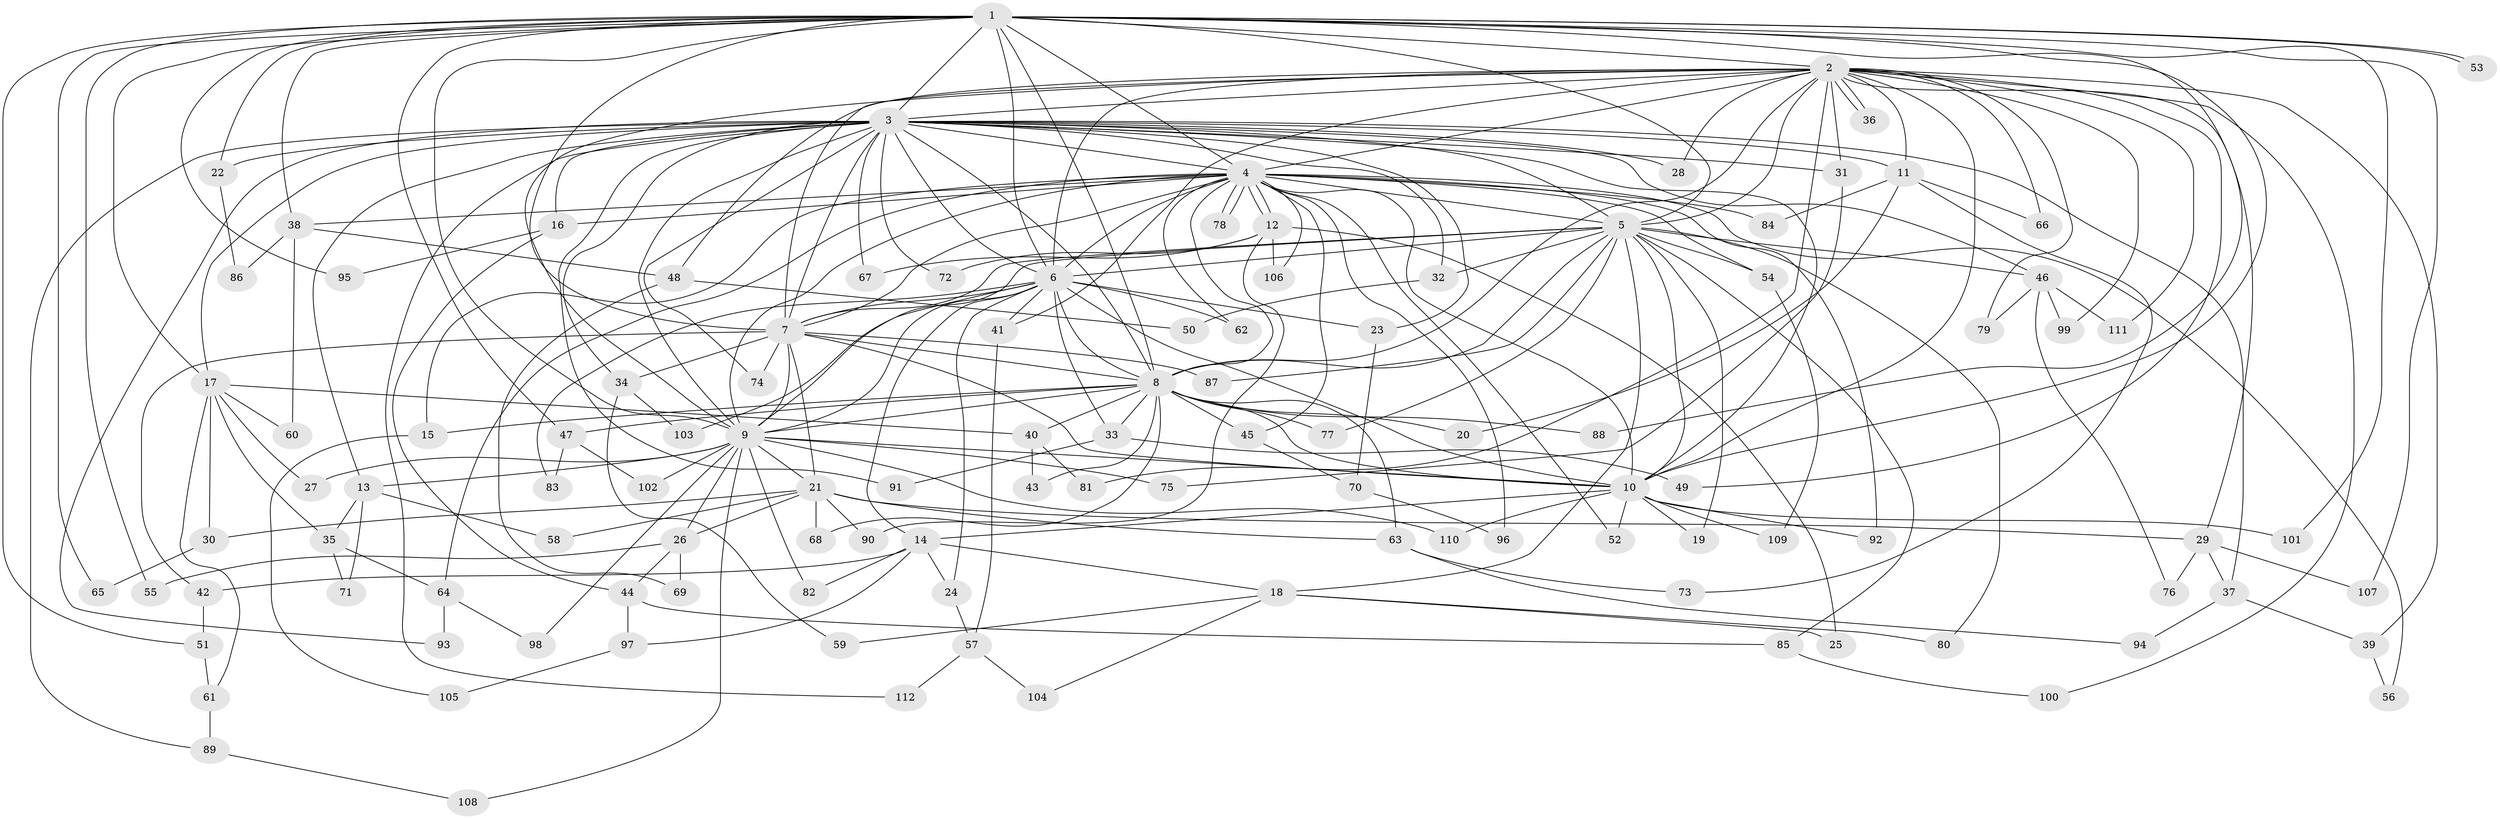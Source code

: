 // Generated by graph-tools (version 1.1) at 2025/35/03/09/25 02:35:15]
// undirected, 112 vertices, 249 edges
graph export_dot {
graph [start="1"]
  node [color=gray90,style=filled];
  1;
  2;
  3;
  4;
  5;
  6;
  7;
  8;
  9;
  10;
  11;
  12;
  13;
  14;
  15;
  16;
  17;
  18;
  19;
  20;
  21;
  22;
  23;
  24;
  25;
  26;
  27;
  28;
  29;
  30;
  31;
  32;
  33;
  34;
  35;
  36;
  37;
  38;
  39;
  40;
  41;
  42;
  43;
  44;
  45;
  46;
  47;
  48;
  49;
  50;
  51;
  52;
  53;
  54;
  55;
  56;
  57;
  58;
  59;
  60;
  61;
  62;
  63;
  64;
  65;
  66;
  67;
  68;
  69;
  70;
  71;
  72;
  73;
  74;
  75;
  76;
  77;
  78;
  79;
  80;
  81;
  82;
  83;
  84;
  85;
  86;
  87;
  88;
  89;
  90;
  91;
  92;
  93;
  94;
  95;
  96;
  97;
  98;
  99;
  100;
  101;
  102;
  103;
  104;
  105;
  106;
  107;
  108;
  109;
  110;
  111;
  112;
  1 -- 2;
  1 -- 3;
  1 -- 4;
  1 -- 5;
  1 -- 6;
  1 -- 7;
  1 -- 8;
  1 -- 9;
  1 -- 10;
  1 -- 17;
  1 -- 22;
  1 -- 38;
  1 -- 47;
  1 -- 51;
  1 -- 53;
  1 -- 53;
  1 -- 55;
  1 -- 65;
  1 -- 88;
  1 -- 95;
  1 -- 101;
  1 -- 107;
  2 -- 3;
  2 -- 4;
  2 -- 5;
  2 -- 6;
  2 -- 7;
  2 -- 8;
  2 -- 9;
  2 -- 10;
  2 -- 11;
  2 -- 28;
  2 -- 29;
  2 -- 31;
  2 -- 36;
  2 -- 36;
  2 -- 39;
  2 -- 41;
  2 -- 48;
  2 -- 49;
  2 -- 66;
  2 -- 79;
  2 -- 81;
  2 -- 99;
  2 -- 100;
  2 -- 111;
  3 -- 4;
  3 -- 5;
  3 -- 6;
  3 -- 7;
  3 -- 8;
  3 -- 9;
  3 -- 10;
  3 -- 11;
  3 -- 13;
  3 -- 16;
  3 -- 17;
  3 -- 22;
  3 -- 23;
  3 -- 28;
  3 -- 31;
  3 -- 32;
  3 -- 34;
  3 -- 37;
  3 -- 46;
  3 -- 67;
  3 -- 72;
  3 -- 74;
  3 -- 89;
  3 -- 91;
  3 -- 93;
  3 -- 112;
  4 -- 5;
  4 -- 6;
  4 -- 7;
  4 -- 8;
  4 -- 9;
  4 -- 10;
  4 -- 12;
  4 -- 12;
  4 -- 15;
  4 -- 16;
  4 -- 38;
  4 -- 45;
  4 -- 52;
  4 -- 54;
  4 -- 56;
  4 -- 62;
  4 -- 64;
  4 -- 78;
  4 -- 78;
  4 -- 84;
  4 -- 92;
  4 -- 96;
  4 -- 106;
  5 -- 6;
  5 -- 7;
  5 -- 8;
  5 -- 9;
  5 -- 10;
  5 -- 18;
  5 -- 19;
  5 -- 32;
  5 -- 46;
  5 -- 54;
  5 -- 77;
  5 -- 80;
  5 -- 85;
  5 -- 87;
  6 -- 7;
  6 -- 8;
  6 -- 9;
  6 -- 10;
  6 -- 14;
  6 -- 23;
  6 -- 24;
  6 -- 33;
  6 -- 41;
  6 -- 62;
  6 -- 83;
  6 -- 103;
  7 -- 8;
  7 -- 9;
  7 -- 10;
  7 -- 21;
  7 -- 34;
  7 -- 42;
  7 -- 74;
  7 -- 87;
  8 -- 9;
  8 -- 10;
  8 -- 15;
  8 -- 20;
  8 -- 33;
  8 -- 40;
  8 -- 43;
  8 -- 45;
  8 -- 47;
  8 -- 63;
  8 -- 68;
  8 -- 77;
  8 -- 88;
  9 -- 10;
  9 -- 13;
  9 -- 21;
  9 -- 26;
  9 -- 27;
  9 -- 75;
  9 -- 82;
  9 -- 98;
  9 -- 102;
  9 -- 108;
  9 -- 110;
  10 -- 14;
  10 -- 19;
  10 -- 52;
  10 -- 92;
  10 -- 101;
  10 -- 109;
  10 -- 110;
  11 -- 20;
  11 -- 66;
  11 -- 73;
  11 -- 84;
  12 -- 25;
  12 -- 67;
  12 -- 72;
  12 -- 90;
  12 -- 106;
  13 -- 35;
  13 -- 58;
  13 -- 71;
  14 -- 18;
  14 -- 24;
  14 -- 42;
  14 -- 82;
  14 -- 97;
  15 -- 105;
  16 -- 44;
  16 -- 95;
  17 -- 27;
  17 -- 30;
  17 -- 35;
  17 -- 40;
  17 -- 60;
  17 -- 61;
  18 -- 25;
  18 -- 59;
  18 -- 80;
  18 -- 104;
  21 -- 26;
  21 -- 29;
  21 -- 30;
  21 -- 58;
  21 -- 63;
  21 -- 68;
  21 -- 90;
  22 -- 86;
  23 -- 70;
  24 -- 57;
  26 -- 44;
  26 -- 55;
  26 -- 69;
  29 -- 37;
  29 -- 76;
  29 -- 107;
  30 -- 65;
  31 -- 75;
  32 -- 50;
  33 -- 49;
  33 -- 91;
  34 -- 59;
  34 -- 103;
  35 -- 64;
  35 -- 71;
  37 -- 39;
  37 -- 94;
  38 -- 48;
  38 -- 60;
  38 -- 86;
  39 -- 56;
  40 -- 43;
  40 -- 81;
  41 -- 57;
  42 -- 51;
  44 -- 85;
  44 -- 97;
  45 -- 70;
  46 -- 76;
  46 -- 79;
  46 -- 99;
  46 -- 111;
  47 -- 83;
  47 -- 102;
  48 -- 50;
  48 -- 69;
  51 -- 61;
  54 -- 109;
  57 -- 104;
  57 -- 112;
  61 -- 89;
  63 -- 73;
  63 -- 94;
  64 -- 93;
  64 -- 98;
  70 -- 96;
  85 -- 100;
  89 -- 108;
  97 -- 105;
}
